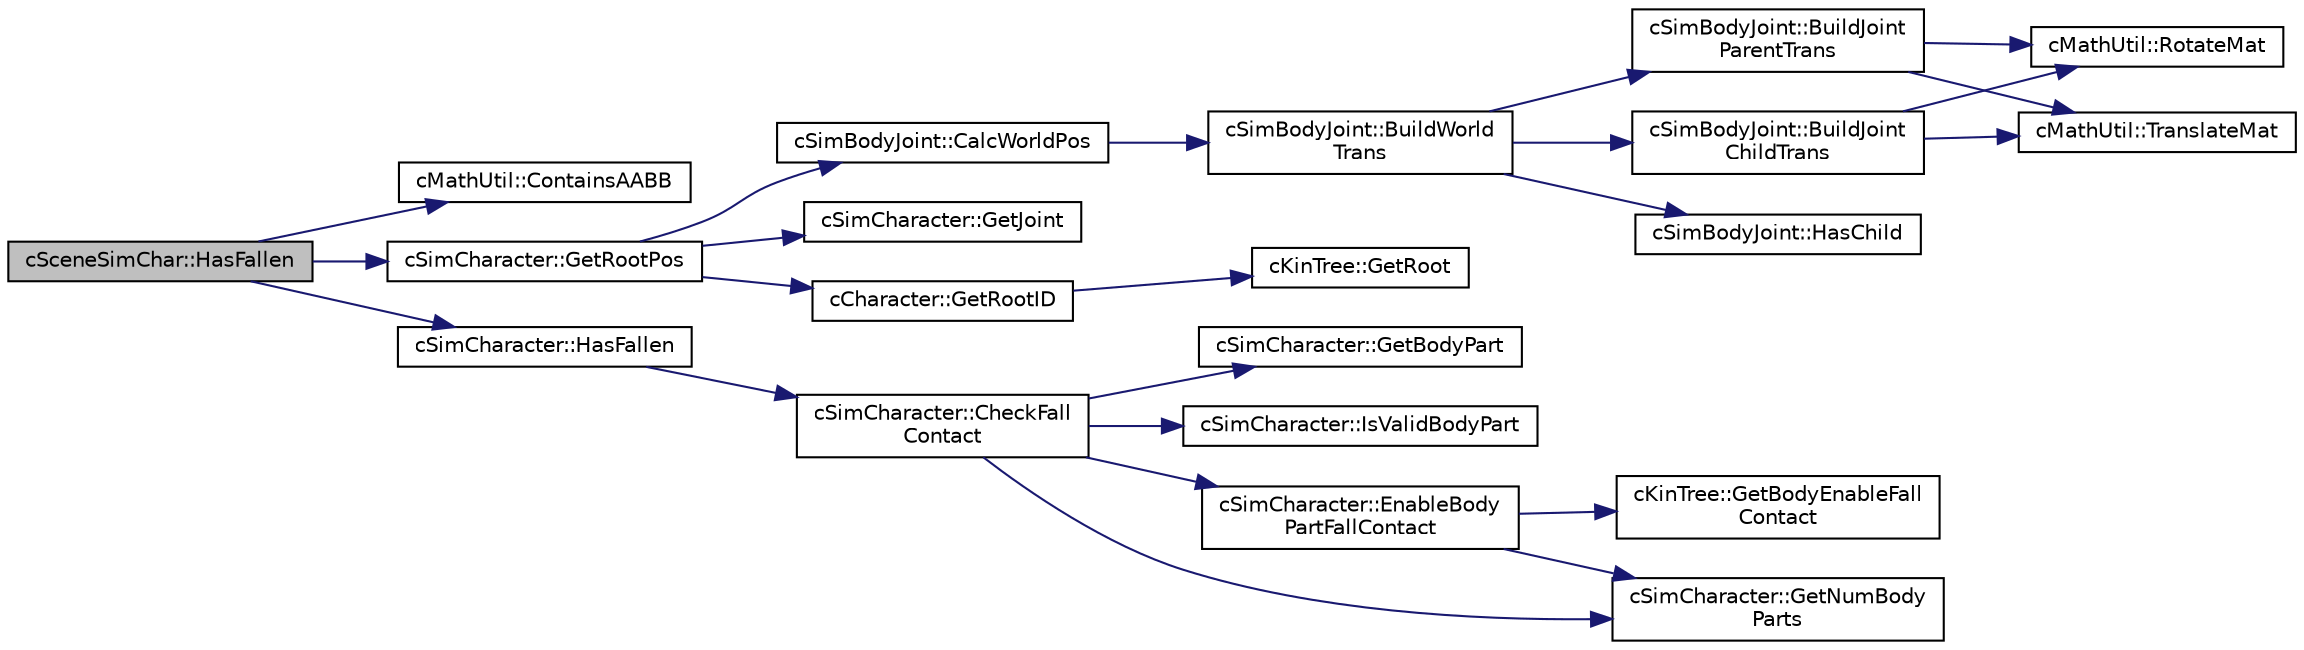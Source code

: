 digraph "cSceneSimChar::HasFallen"
{
 // LATEX_PDF_SIZE
  edge [fontname="Helvetica",fontsize="10",labelfontname="Helvetica",labelfontsize="10"];
  node [fontname="Helvetica",fontsize="10",shape=record];
  rankdir="LR";
  Node1 [label="cSceneSimChar::HasFallen",height=0.2,width=0.4,color="black", fillcolor="grey75", style="filled", fontcolor="black",tooltip=" "];
  Node1 -> Node2 [color="midnightblue",fontsize="10",style="solid",fontname="Helvetica"];
  Node2 [label="cMathUtil::ContainsAABB",height=0.2,width=0.4,color="black", fillcolor="white", style="filled",URL="$classc_math_util.html#a7b3cda9c53efbdf8953f3bfe36850267",tooltip=" "];
  Node1 -> Node3 [color="midnightblue",fontsize="10",style="solid",fontname="Helvetica"];
  Node3 [label="cSimCharacter::GetRootPos",height=0.2,width=0.4,color="black", fillcolor="white", style="filled",URL="$classc_sim_character.html#a546a3ce5d658ff704e9c3ca855a7e695",tooltip=" "];
  Node3 -> Node4 [color="midnightblue",fontsize="10",style="solid",fontname="Helvetica"];
  Node4 [label="cSimBodyJoint::CalcWorldPos",height=0.2,width=0.4,color="black", fillcolor="white", style="filled",URL="$classc_sim_body_joint.html#a24f75e09a36dd752f54298923b202da7",tooltip=" "];
  Node4 -> Node5 [color="midnightblue",fontsize="10",style="solid",fontname="Helvetica"];
  Node5 [label="cSimBodyJoint::BuildWorld\lTrans",height=0.2,width=0.4,color="black", fillcolor="white", style="filled",URL="$classc_sim_body_joint.html#a033253d748efec2cf6f261ea994a6a62",tooltip=" "];
  Node5 -> Node6 [color="midnightblue",fontsize="10",style="solid",fontname="Helvetica"];
  Node6 [label="cSimBodyJoint::BuildJoint\lChildTrans",height=0.2,width=0.4,color="black", fillcolor="white", style="filled",URL="$classc_sim_body_joint.html#a6f59339830fb1d763a78736818c23ac3",tooltip=" "];
  Node6 -> Node7 [color="midnightblue",fontsize="10",style="solid",fontname="Helvetica"];
  Node7 [label="cMathUtil::RotateMat",height=0.2,width=0.4,color="black", fillcolor="white", style="filled",URL="$classc_math_util.html#a551bc548582ac0db39df5a58feca1f0a",tooltip=" "];
  Node6 -> Node8 [color="midnightblue",fontsize="10",style="solid",fontname="Helvetica"];
  Node8 [label="cMathUtil::TranslateMat",height=0.2,width=0.4,color="black", fillcolor="white", style="filled",URL="$classc_math_util.html#a5550ed48f8beaccbf6827db839ccf542",tooltip=" "];
  Node5 -> Node9 [color="midnightblue",fontsize="10",style="solid",fontname="Helvetica"];
  Node9 [label="cSimBodyJoint::BuildJoint\lParentTrans",height=0.2,width=0.4,color="black", fillcolor="white", style="filled",URL="$classc_sim_body_joint.html#a996f4f4502700fa03bdc896abdee1fe4",tooltip=" "];
  Node9 -> Node7 [color="midnightblue",fontsize="10",style="solid",fontname="Helvetica"];
  Node9 -> Node8 [color="midnightblue",fontsize="10",style="solid",fontname="Helvetica"];
  Node5 -> Node10 [color="midnightblue",fontsize="10",style="solid",fontname="Helvetica"];
  Node10 [label="cSimBodyJoint::HasChild",height=0.2,width=0.4,color="black", fillcolor="white", style="filled",URL="$classc_sim_body_joint.html#a564687afb4acbb768a334263b37720d8",tooltip=" "];
  Node3 -> Node11 [color="midnightblue",fontsize="10",style="solid",fontname="Helvetica"];
  Node11 [label="cSimCharacter::GetJoint",height=0.2,width=0.4,color="black", fillcolor="white", style="filled",URL="$classc_sim_character.html#aa0a30cfb05967fad8b59dd9adfa6f23a",tooltip=" "];
  Node3 -> Node12 [color="midnightblue",fontsize="10",style="solid",fontname="Helvetica"];
  Node12 [label="cCharacter::GetRootID",height=0.2,width=0.4,color="black", fillcolor="white", style="filled",URL="$classc_character.html#a07649022cce07611b977b355f14d489f",tooltip=" "];
  Node12 -> Node13 [color="midnightblue",fontsize="10",style="solid",fontname="Helvetica"];
  Node13 [label="cKinTree::GetRoot",height=0.2,width=0.4,color="black", fillcolor="white", style="filled",URL="$classc_kin_tree.html#a81b9799b03d32762ac820eb0886f369c",tooltip=" "];
  Node1 -> Node14 [color="midnightblue",fontsize="10",style="solid",fontname="Helvetica"];
  Node14 [label="cSimCharacter::HasFallen",height=0.2,width=0.4,color="black", fillcolor="white", style="filled",URL="$classc_sim_character.html#a41ba6dcbc827be4937c2bb28f151813a",tooltip=" "];
  Node14 -> Node15 [color="midnightblue",fontsize="10",style="solid",fontname="Helvetica"];
  Node15 [label="cSimCharacter::CheckFall\lContact",height=0.2,width=0.4,color="black", fillcolor="white", style="filled",URL="$classc_sim_character.html#ad6b82beb94555610d66ad56e8c003cbd",tooltip=" "];
  Node15 -> Node16 [color="midnightblue",fontsize="10",style="solid",fontname="Helvetica"];
  Node16 [label="cSimCharacter::EnableBody\lPartFallContact",height=0.2,width=0.4,color="black", fillcolor="white", style="filled",URL="$classc_sim_character.html#ade95ec64b3c8ea3c797fa9ef3d695d29",tooltip=" "];
  Node16 -> Node17 [color="midnightblue",fontsize="10",style="solid",fontname="Helvetica"];
  Node17 [label="cKinTree::GetBodyEnableFall\lContact",height=0.2,width=0.4,color="black", fillcolor="white", style="filled",URL="$classc_kin_tree.html#a46c8637c653b8b10d8177848949bda26",tooltip=" "];
  Node16 -> Node18 [color="midnightblue",fontsize="10",style="solid",fontname="Helvetica"];
  Node18 [label="cSimCharacter::GetNumBody\lParts",height=0.2,width=0.4,color="black", fillcolor="white", style="filled",URL="$classc_sim_character.html#aa89bcdac2f31c2cad0cfb8a697d80330",tooltip=" "];
  Node15 -> Node19 [color="midnightblue",fontsize="10",style="solid",fontname="Helvetica"];
  Node19 [label="cSimCharacter::GetBodyPart",height=0.2,width=0.4,color="black", fillcolor="white", style="filled",URL="$classc_sim_character.html#aa57c20d16c43f380913c9d289cfe2a66",tooltip=" "];
  Node15 -> Node18 [color="midnightblue",fontsize="10",style="solid",fontname="Helvetica"];
  Node15 -> Node20 [color="midnightblue",fontsize="10",style="solid",fontname="Helvetica"];
  Node20 [label="cSimCharacter::IsValidBodyPart",height=0.2,width=0.4,color="black", fillcolor="white", style="filled",URL="$classc_sim_character.html#af3b06c9e7a66f1f037d547455abee55f",tooltip=" "];
}
